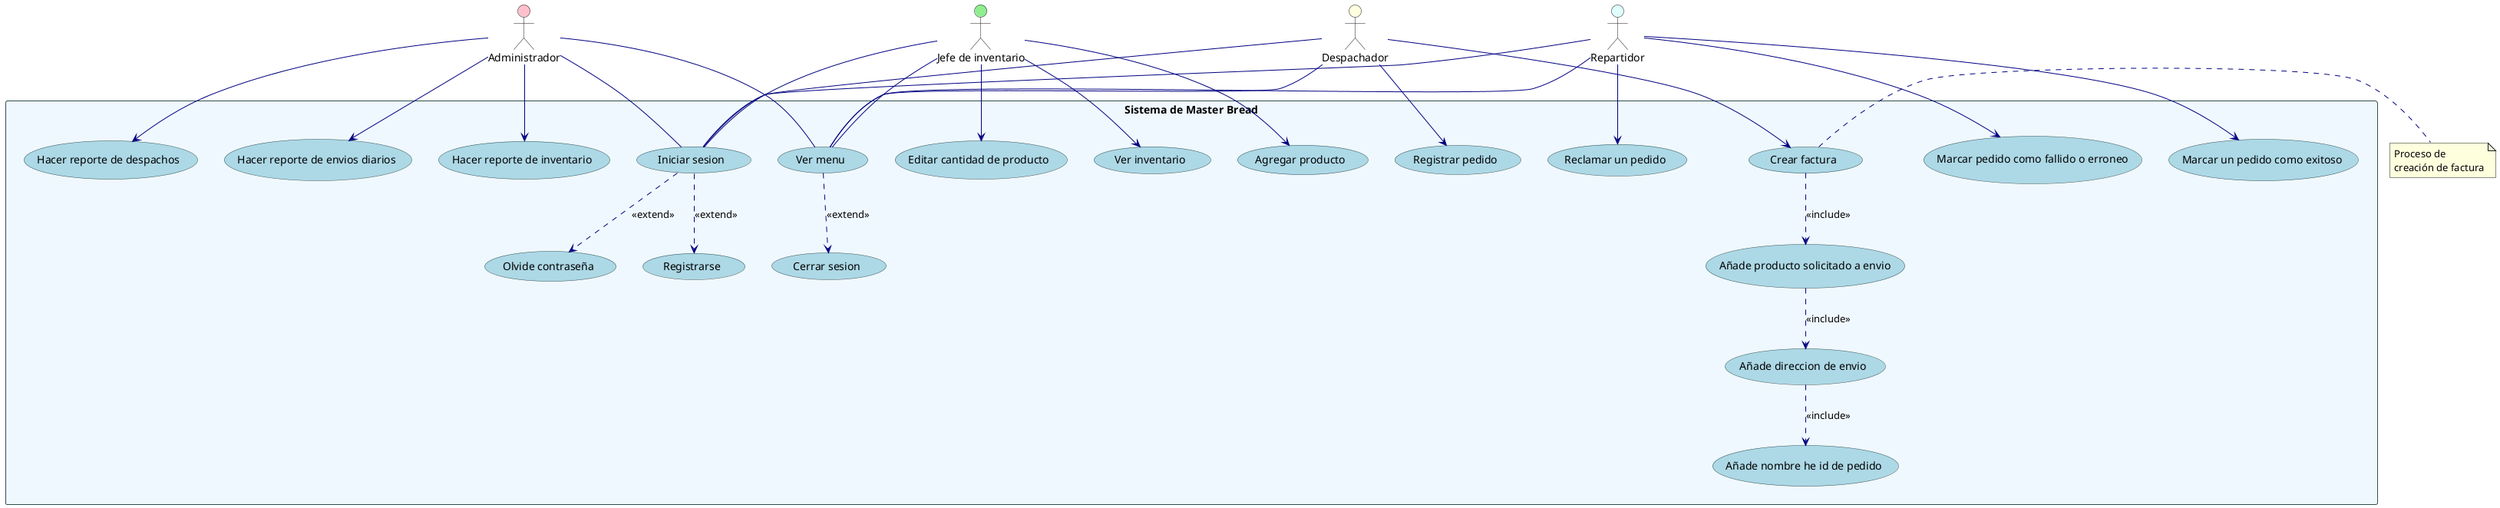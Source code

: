 @startuml Inventary Use Case Diagram

' Definición de estilos
skinparam usecase {
  BackgroundColor LightBlue
  BorderColor DarkSlateGray
  ArrowColor Navy
  ActorBorderColor DarkSlateGray
  ActorBackgroundColor Wheat
}

skinparam rectangle {
  BackgroundColor AliceBlue
  BorderColor DarkSlateGray
}

' Definición de actores
:Administrador: as admin #Pink
:Jefe de inventario: as inventary #LightGreen
:Despachador: as dispatcher #LightYellow
:Repartidor: as niceGuy #LightCyan

' Sistema principal
rectangle "Sistema de Master Bread" {
  
  ' Jefe de inventario
  together {
    (Registrar pedido) as UC1
    (Ver inventario) as UC2
    (Reclamar un pedido) as UC3
    (Agregar producto) as UC4
    (Editar cantidad de producto) as UC9
  }
  
  ' Administrador
  together {
    (Hacer reporte de envios diarios) as UC5
    (Hacer reporte de inventario) as UC6
    (Hacer reporte de despachos) as UC7
  }

  ' Repartidor
  together{
    (Marcar un pedido como exitoso) as UC10
    (Marcar pedido como fallido o erroneo) as UC12
  }
  
  ' Despachador
  together{
    (Crear factura) as UC11
    (Añade producto solicitado a envio) as UC13
    (Añade direccion de envio) as UC14
    (Añade nombre he id de pedido) as UC15
  }

  (Iniciar sesion) as UC18
  (Ver menu) as UC8
  (Cerrar sesion) as UC16
  (Olvide contraseña) as UC17
  (Registrarse) as UC19

}

' Relaciones de los actores
admin --> UC5
admin --> UC6
admin --> UC7
admin -- UC8
admin -- UC18

inventary --> UC2
inventary --> UC4
inventary -- UC8
inventary -- UC18
inventary --> UC9

dispatcher --> UC1
dispatcher -- UC8
dispatcher -- UC18
dispatcher --> UC11

niceGuy --> UC3
niceGuy -- UC8
niceGuy -- UC18
niceGuy --> UC10
niceGuy --> UC12

' Relaciones de inclusión
UC11 ..> UC13 : <<include>>
UC13 ..> UC14 : <<include>>
UC14 ..> UC15 : <<include>>
UC8 ..> UC16 : <<extend>>
UC18 ..> UC17 : <<extend>>
UC18 ..> UC19 : <<extend>>



' Notas explicativas
note right of UC11 : Proceso de\ncreación de factura

@enduml